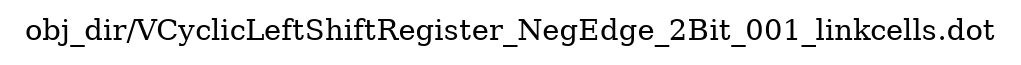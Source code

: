 digraph v3graph {
	graph	[label="obj_dir/VCyclicLeftShiftRegister_NegEdge_2Bit_001_linkcells.dot",
		 labelloc=t, labeljust=l,
		 //size="7.5,10",
		 rankdir=TB];
}
